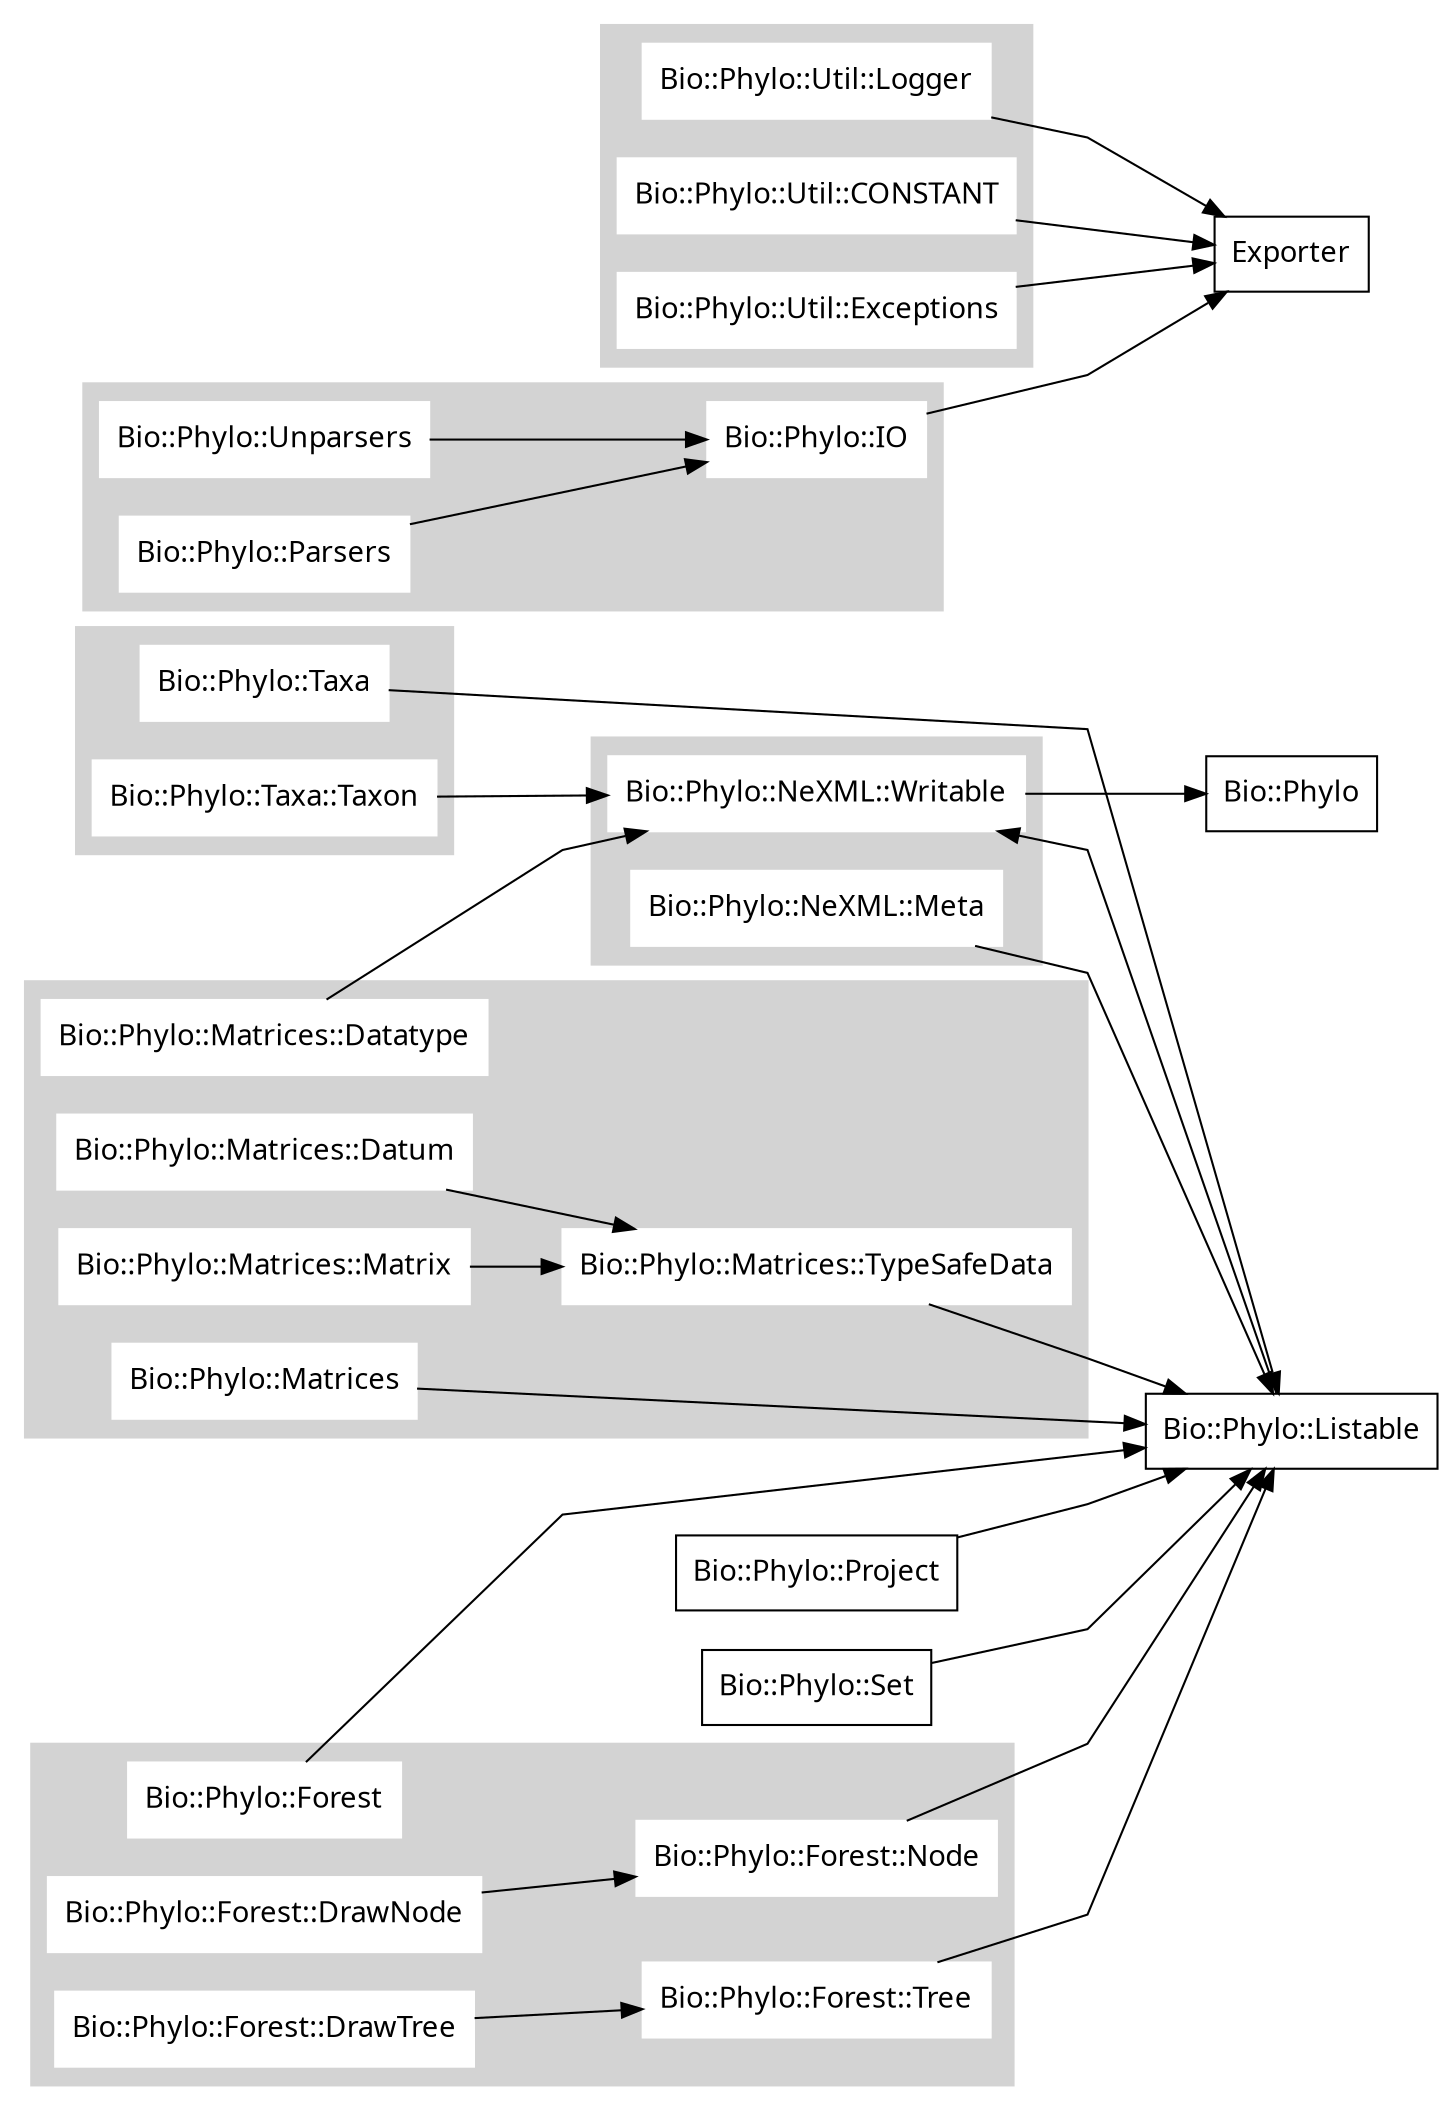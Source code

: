 digraph inheritance {
	node [ shape = "record" fontname="Verdana"];
	splines = compound;
	rankdir=LR;
	Bio_Phylo_Listable[label="Bio::Phylo::Listable"];
	Bio_Phylo_Project[label="Bio::Phylo::Project"];
	Bio_Phylo_Set[label="Bio::Phylo::Set"];	
	subgraph cluster_io {
		color=lightgrey;
		style=filled;	
		Bio_Phylo_IO[label="Bio::Phylo::IO" color=white style=filled];
		Bio_Phylo_Unparsers[label="Bio::Phylo::Unparsers" color=white style=filled];		
		Bio_Phylo_Parsers[label="Bio::Phylo::Parsers" color=white style=filled];	
	}
	Exporter[label="Exporter"];
	subgraph cluster_nexml {
		color=lightgrey;
		style=filled;	
		Bio_Phylo_NeXML_Writable[label="Bio::Phylo::NeXML::Writable" color=white style=filled];
		Bio_Phylo_NeXML_Meta[label="Bio::Phylo::NeXML::Meta" color=white style=filled];
	}
	Bio_Phylo[label="Bio::Phylo"];
	subgraph cluster_taxa {
		color=lightgrey;
		style=filled;
		Bio_Phylo_Taxa[label="Bio::Phylo::Taxa" color=white style=filled];
		Bio_Phylo_Taxa_Taxon[label="Bio::Phylo::Taxa::Taxon" color=white style=filled];
	}
	subgraph cluster_util {
		color=lightgrey;
		style=filled;	
		Bio_Phylo_Util_CONSTANT[label="Bio::Phylo::Util::CONSTANT" color=white style=filled];
		Bio_Phylo_Util_Exceptions[label="Bio::Phylo::Util::Exceptions" color=white style=filled];
		Bio_Phylo_Util_Logger[label="Bio::Phylo::Util::Logger" color=white style=filled];
	}
	Bio_Phylo_Forest -> Bio_Phylo_Listable;	
	subgraph cluster_forest {
		color=lightgrey;
		style=filled;	
		Bio_Phylo_Forest[label="Bio::Phylo::Forest" color=white style=filled];	
		Bio_Phylo_Forest_DrawNode[label="Bio::Phylo::Forest::DrawNode" color=white style=filled];
		Bio_Phylo_Forest_Node[label="Bio::Phylo::Forest::Node" color=white style=filled];
		Bio_Phylo_Forest_DrawTree[label="Bio::Phylo::Forest::DrawTree" color=white style=filled];
		Bio_Phylo_Forest_Tree[label="Bio::Phylo::Forest::Tree" color=white style=filled];	
	}
	Bio_Phylo_Forest_DrawNode -> Bio_Phylo_Forest_Node;
	Bio_Phylo_Forest_DrawTree -> Bio_Phylo_Forest_Tree;	
	Bio_Phylo_Forest_Node -> Bio_Phylo_Listable;
	Bio_Phylo_Forest_Tree -> Bio_Phylo_Listable;
	Bio_Phylo_IO -> Exporter;
	Bio_Phylo_Listable -> Bio_Phylo_NeXML_Writable;
	subgraph cluster_matrices {
		color=lightgrey;
		style=filled;	
		Bio_Phylo_Matrices[label="Bio::Phylo::Matrices" color=white style=filled];
		Bio_Phylo_Matrices_Datatype[label="Bio::Phylo::Matrices::Datatype" color=white style=filled];
		Bio_Phylo_Matrices_Datum[label="Bio::Phylo::Matrices::Datum" color=white style=filled];
		Bio_Phylo_Matrices_TypeSafeData[label="Bio::Phylo::Matrices::TypeSafeData" color=white style=filled];
		Bio_Phylo_Matrices_Matrix[label="Bio::Phylo::Matrices::Matrix" color=white style=filled];		
	}
	Bio_Phylo_Matrices_Datum -> Bio_Phylo_Matrices_TypeSafeData;
	Bio_Phylo_Matrices_Matrix -> Bio_Phylo_Matrices_TypeSafeData;	
	Bio_Phylo_Matrices -> Bio_Phylo_Listable;	
	Bio_Phylo_Matrices_Datatype -> Bio_Phylo_NeXML_Writable;
	Bio_Phylo_Matrices_TypeSafeData -> Bio_Phylo_Listable;
	Bio_Phylo_NeXML_Meta -> Bio_Phylo_Listable;
	Bio_Phylo_NeXML_Writable -> Bio_Phylo;
	Bio_Phylo_Parsers -> Bio_Phylo_IO;
	Bio_Phylo_Project -> Bio_Phylo_Listable;
	Bio_Phylo_Set -> Bio_Phylo_Listable;
	Bio_Phylo_Taxa -> Bio_Phylo_Listable;
	Bio_Phylo_Taxa_Taxon -> Bio_Phylo_NeXML_Writable;
	Bio_Phylo_Unparsers -> Bio_Phylo_IO;
	Bio_Phylo_Util_CONSTANT -> Exporter;
	Bio_Phylo_Util_Exceptions -> Exporter;
	Bio_Phylo_Util_Logger -> Exporter;
}
